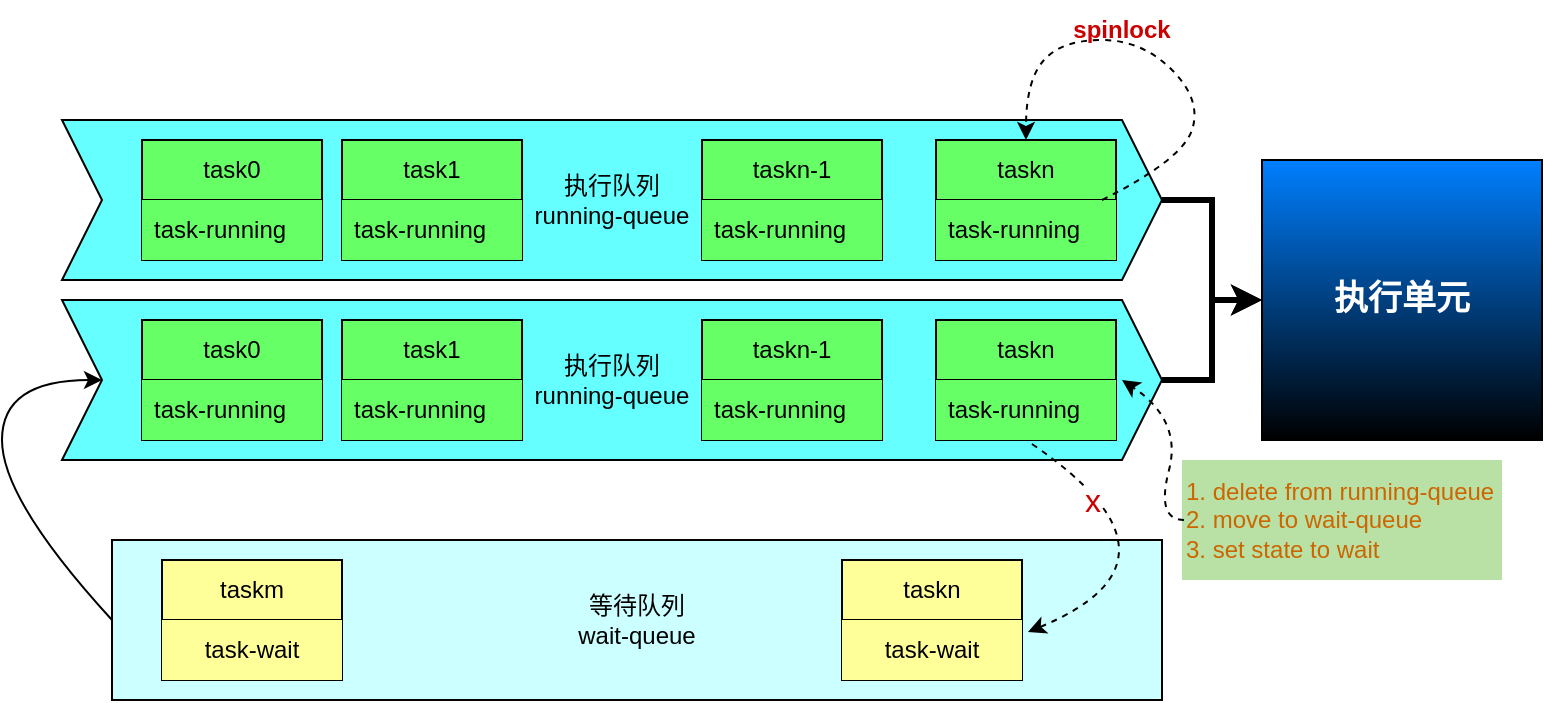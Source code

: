 <mxfile version="24.5.5" type="device">
  <diagram name="第 1 页" id="8-K03GdQAmUe2W-Szy75">
    <mxGraphModel dx="880" dy="434" grid="1" gridSize="10" guides="1" tooltips="1" connect="1" arrows="1" fold="1" page="1" pageScale="1" pageWidth="827" pageHeight="1169" math="0" shadow="0">
      <root>
        <mxCell id="0" />
        <mxCell id="1" parent="0" />
        <mxCell id="twfqBkjTWV-3-E16up6L-2" value="&lt;b&gt;&lt;font color=&quot;#ffffff&quot; style=&quot;font-size: 17px;&quot;&gt;执行单元&lt;/font&gt;&lt;/b&gt;" style="whiteSpace=wrap;html=1;aspect=fixed;gradientColor=default;fillColor=#007FFF;" vertex="1" parent="1">
          <mxGeometry x="650" y="120" width="140" height="140" as="geometry" />
        </mxCell>
        <mxCell id="twfqBkjTWV-3-E16up6L-5" value="" style="curved=1;endArrow=classic;html=1;rounded=0;exitX=0;exitY=0.5;exitDx=0;exitDy=0;" edge="1" parent="1" source="twfqBkjTWV-3-E16up6L-35">
          <mxGeometry width="50" height="50" relative="1" as="geometry">
            <mxPoint x="70" y="370" as="sourcePoint" />
            <mxPoint x="70" y="230" as="targetPoint" />
            <Array as="points">
              <mxPoint x="20" y="290" />
              <mxPoint x="20" y="230" />
            </Array>
          </mxGeometry>
        </mxCell>
        <mxCell id="twfqBkjTWV-3-E16up6L-12" style="edgeStyle=orthogonalEdgeStyle;rounded=0;orthogonalLoop=1;jettySize=auto;html=1;strokeWidth=3;" edge="1" parent="1" source="twfqBkjTWV-3-E16up6L-9" target="twfqBkjTWV-3-E16up6L-2">
          <mxGeometry relative="1" as="geometry" />
        </mxCell>
        <mxCell id="twfqBkjTWV-3-E16up6L-9" value="执行队列&lt;div&gt;running-queue&lt;/div&gt;" style="shape=step;perimeter=stepPerimeter;whiteSpace=wrap;html=1;fixedSize=1;fillColor=#66FFFF;" vertex="1" parent="1">
          <mxGeometry x="50" y="190" width="550" height="80" as="geometry" />
        </mxCell>
        <mxCell id="twfqBkjTWV-3-E16up6L-17" value="task0" style="swimlane;fontStyle=0;childLayout=stackLayout;horizontal=1;startSize=30;horizontalStack=0;resizeParent=1;resizeParentMax=0;resizeLast=0;collapsible=1;marginBottom=0;whiteSpace=wrap;html=1;fillColor=#66FF66;" vertex="1" parent="1">
          <mxGeometry x="90" y="200" width="90" height="60" as="geometry" />
        </mxCell>
        <mxCell id="twfqBkjTWV-3-E16up6L-18" value="task-running" style="text;strokeColor=none;fillColor=#66FF66;align=left;verticalAlign=middle;spacingLeft=4;spacingRight=4;overflow=hidden;points=[[0,0.5],[1,0.5]];portConstraint=eastwest;rotatable=0;whiteSpace=wrap;html=1;" vertex="1" parent="twfqBkjTWV-3-E16up6L-17">
          <mxGeometry y="30" width="90" height="30" as="geometry" />
        </mxCell>
        <mxCell id="twfqBkjTWV-3-E16up6L-19" value="taskn-1" style="swimlane;fontStyle=0;childLayout=stackLayout;horizontal=1;startSize=30;horizontalStack=0;resizeParent=1;resizeParentMax=0;resizeLast=0;collapsible=1;marginBottom=0;whiteSpace=wrap;html=1;fillColor=#66FF66;" vertex="1" parent="1">
          <mxGeometry x="370" y="200" width="90" height="60" as="geometry" />
        </mxCell>
        <mxCell id="twfqBkjTWV-3-E16up6L-20" value="task-running" style="text;strokeColor=none;fillColor=#66FF66;align=left;verticalAlign=middle;spacingLeft=4;spacingRight=4;overflow=hidden;points=[[0,0.5],[1,0.5]];portConstraint=eastwest;rotatable=0;whiteSpace=wrap;html=1;" vertex="1" parent="twfqBkjTWV-3-E16up6L-19">
          <mxGeometry y="30" width="90" height="30" as="geometry" />
        </mxCell>
        <mxCell id="twfqBkjTWV-3-E16up6L-21" value="taskn" style="swimlane;fontStyle=0;childLayout=stackLayout;horizontal=1;startSize=30;horizontalStack=0;resizeParent=1;resizeParentMax=0;resizeLast=0;collapsible=1;marginBottom=0;whiteSpace=wrap;html=1;fillColor=#66FF66;" vertex="1" parent="1">
          <mxGeometry x="487" y="200" width="90" height="60" as="geometry" />
        </mxCell>
        <mxCell id="twfqBkjTWV-3-E16up6L-22" value="task-running" style="text;strokeColor=none;fillColor=#66FF66;align=left;verticalAlign=middle;spacingLeft=4;spacingRight=4;overflow=hidden;points=[[0,0.5],[1,0.5]];portConstraint=eastwest;rotatable=0;whiteSpace=wrap;html=1;" vertex="1" parent="twfqBkjTWV-3-E16up6L-21">
          <mxGeometry y="30" width="90" height="30" as="geometry" />
        </mxCell>
        <mxCell id="twfqBkjTWV-3-E16up6L-23" value="task1" style="swimlane;fontStyle=0;childLayout=stackLayout;horizontal=1;startSize=30;horizontalStack=0;resizeParent=1;resizeParentMax=0;resizeLast=0;collapsible=1;marginBottom=0;whiteSpace=wrap;html=1;fillColor=#66FF66;" vertex="1" parent="1">
          <mxGeometry x="190" y="200" width="90" height="60" as="geometry" />
        </mxCell>
        <mxCell id="twfqBkjTWV-3-E16up6L-24" value="task-running" style="text;strokeColor=none;fillColor=#66FF66;align=left;verticalAlign=middle;spacingLeft=4;spacingRight=4;overflow=hidden;points=[[0,0.5],[1,0.5]];portConstraint=eastwest;rotatable=0;whiteSpace=wrap;html=1;" vertex="1" parent="twfqBkjTWV-3-E16up6L-23">
          <mxGeometry y="30" width="90" height="30" as="geometry" />
        </mxCell>
        <mxCell id="twfqBkjTWV-3-E16up6L-34" style="edgeStyle=orthogonalEdgeStyle;rounded=0;orthogonalLoop=1;jettySize=auto;html=1;strokeWidth=3;" edge="1" parent="1" source="twfqBkjTWV-3-E16up6L-25" target="twfqBkjTWV-3-E16up6L-2">
          <mxGeometry relative="1" as="geometry" />
        </mxCell>
        <mxCell id="twfqBkjTWV-3-E16up6L-25" value="执行队列&lt;div&gt;running-queue&lt;/div&gt;" style="shape=step;perimeter=stepPerimeter;whiteSpace=wrap;html=1;fixedSize=1;fillColor=#66FFFF;" vertex="1" parent="1">
          <mxGeometry x="50" y="100" width="550" height="80" as="geometry" />
        </mxCell>
        <mxCell id="twfqBkjTWV-3-E16up6L-26" value="task0" style="swimlane;fontStyle=0;childLayout=stackLayout;horizontal=1;startSize=30;horizontalStack=0;resizeParent=1;resizeParentMax=0;resizeLast=0;collapsible=1;marginBottom=0;whiteSpace=wrap;html=1;fillColor=#66FF66;" vertex="1" parent="1">
          <mxGeometry x="90" y="110" width="90" height="60" as="geometry" />
        </mxCell>
        <mxCell id="twfqBkjTWV-3-E16up6L-27" value="task-running" style="text;strokeColor=none;fillColor=#66FF66;align=left;verticalAlign=middle;spacingLeft=4;spacingRight=4;overflow=hidden;points=[[0,0.5],[1,0.5]];portConstraint=eastwest;rotatable=0;whiteSpace=wrap;html=1;" vertex="1" parent="twfqBkjTWV-3-E16up6L-26">
          <mxGeometry y="30" width="90" height="30" as="geometry" />
        </mxCell>
        <mxCell id="twfqBkjTWV-3-E16up6L-28" value="taskn-1" style="swimlane;fontStyle=0;childLayout=stackLayout;horizontal=1;startSize=30;horizontalStack=0;resizeParent=1;resizeParentMax=0;resizeLast=0;collapsible=1;marginBottom=0;whiteSpace=wrap;html=1;fillColor=#66FF66;" vertex="1" parent="1">
          <mxGeometry x="370" y="110" width="90" height="60" as="geometry" />
        </mxCell>
        <mxCell id="twfqBkjTWV-3-E16up6L-29" value="task-running" style="text;strokeColor=none;fillColor=#66FF66;align=left;verticalAlign=middle;spacingLeft=4;spacingRight=4;overflow=hidden;points=[[0,0.5],[1,0.5]];portConstraint=eastwest;rotatable=0;whiteSpace=wrap;html=1;" vertex="1" parent="twfqBkjTWV-3-E16up6L-28">
          <mxGeometry y="30" width="90" height="30" as="geometry" />
        </mxCell>
        <mxCell id="twfqBkjTWV-3-E16up6L-30" value="taskn" style="swimlane;fontStyle=0;childLayout=stackLayout;horizontal=1;startSize=30;horizontalStack=0;resizeParent=1;resizeParentMax=0;resizeLast=0;collapsible=1;marginBottom=0;whiteSpace=wrap;html=1;fillColor=#66FF66;" vertex="1" parent="1">
          <mxGeometry x="487" y="110" width="90" height="60" as="geometry" />
        </mxCell>
        <mxCell id="twfqBkjTWV-3-E16up6L-31" value="task-running" style="text;strokeColor=none;fillColor=#66FF66;align=left;verticalAlign=middle;spacingLeft=4;spacingRight=4;overflow=hidden;points=[[0,0.5],[1,0.5]];portConstraint=eastwest;rotatable=0;whiteSpace=wrap;html=1;" vertex="1" parent="twfqBkjTWV-3-E16up6L-30">
          <mxGeometry y="30" width="90" height="30" as="geometry" />
        </mxCell>
        <mxCell id="twfqBkjTWV-3-E16up6L-32" value="task1" style="swimlane;fontStyle=0;childLayout=stackLayout;horizontal=1;startSize=30;horizontalStack=0;resizeParent=1;resizeParentMax=0;resizeLast=0;collapsible=1;marginBottom=0;whiteSpace=wrap;html=1;fillColor=#66FF66;" vertex="1" parent="1">
          <mxGeometry x="190" y="110" width="90" height="60" as="geometry" />
        </mxCell>
        <mxCell id="twfqBkjTWV-3-E16up6L-33" value="task-running" style="text;strokeColor=none;fillColor=#66FF66;align=left;verticalAlign=middle;spacingLeft=4;spacingRight=4;overflow=hidden;points=[[0,0.5],[1,0.5]];portConstraint=eastwest;rotatable=0;whiteSpace=wrap;html=1;" vertex="1" parent="twfqBkjTWV-3-E16up6L-32">
          <mxGeometry y="30" width="90" height="30" as="geometry" />
        </mxCell>
        <mxCell id="twfqBkjTWV-3-E16up6L-35" value="等待队列&lt;div&gt;wait-queue&lt;/div&gt;" style="rounded=0;whiteSpace=wrap;html=1;fillColor=#CCFFFF;" vertex="1" parent="1">
          <mxGeometry x="75" y="310" width="525" height="80" as="geometry" />
        </mxCell>
        <mxCell id="twfqBkjTWV-3-E16up6L-36" value="taskn" style="swimlane;fontStyle=0;childLayout=stackLayout;horizontal=1;startSize=30;horizontalStack=0;resizeParent=1;resizeParentMax=0;resizeLast=0;collapsible=1;marginBottom=0;whiteSpace=wrap;html=1;fillColor=#FFFF99;" vertex="1" parent="1">
          <mxGeometry x="440" y="320" width="90" height="60" as="geometry" />
        </mxCell>
        <mxCell id="twfqBkjTWV-3-E16up6L-37" value="task-wait" style="text;strokeColor=none;fillColor=#FFFF99;align=center;verticalAlign=middle;spacingLeft=4;spacingRight=4;overflow=hidden;points=[[0,0.5],[1,0.5]];portConstraint=eastwest;rotatable=0;whiteSpace=wrap;html=1;" vertex="1" parent="twfqBkjTWV-3-E16up6L-36">
          <mxGeometry y="30" width="90" height="30" as="geometry" />
        </mxCell>
        <mxCell id="twfqBkjTWV-3-E16up6L-13" value="taskm" style="swimlane;fontStyle=0;childLayout=stackLayout;horizontal=1;startSize=30;horizontalStack=0;resizeParent=1;resizeParentMax=0;resizeLast=0;collapsible=1;marginBottom=0;whiteSpace=wrap;html=1;fillColor=#FFFF99;" vertex="1" parent="1">
          <mxGeometry x="100" y="320" width="90" height="60" as="geometry" />
        </mxCell>
        <mxCell id="twfqBkjTWV-3-E16up6L-14" value="task-wait" style="text;strokeColor=none;fillColor=#FFFF99;align=center;verticalAlign=middle;spacingLeft=4;spacingRight=4;overflow=hidden;points=[[0,0.5],[1,0.5]];portConstraint=eastwest;rotatable=0;whiteSpace=wrap;html=1;" vertex="1" parent="twfqBkjTWV-3-E16up6L-13">
          <mxGeometry y="30" width="90" height="30" as="geometry" />
        </mxCell>
        <mxCell id="twfqBkjTWV-3-E16up6L-39" value="" style="curved=1;endArrow=classic;html=1;rounded=0;exitX=0.533;exitY=1.067;exitDx=0;exitDy=0;exitPerimeter=0;entryX=1.033;entryY=0.2;entryDx=0;entryDy=0;entryPerimeter=0;dashed=1;strokeWidth=1;" edge="1" parent="1" source="twfqBkjTWV-3-E16up6L-22" target="twfqBkjTWV-3-E16up6L-37">
          <mxGeometry width="50" height="50" relative="1" as="geometry">
            <mxPoint x="630" y="320" as="sourcePoint" />
            <mxPoint x="810" y="380" as="targetPoint" />
            <Array as="points">
              <mxPoint x="620" y="320" />
            </Array>
          </mxGeometry>
        </mxCell>
        <mxCell id="twfqBkjTWV-3-E16up6L-43" value="&lt;font color=&quot;#cc0000&quot; style=&quot;font-size: 16px;&quot;&gt;x&lt;/font&gt;" style="edgeLabel;html=1;align=center;verticalAlign=middle;resizable=0;points=[];" vertex="1" connectable="0" parent="twfqBkjTWV-3-E16up6L-39">
          <mxGeometry x="-0.588" y="-6" relative="1" as="geometry">
            <mxPoint as="offset" />
          </mxGeometry>
        </mxCell>
        <mxCell id="twfqBkjTWV-3-E16up6L-41" value="" style="curved=1;endArrow=classic;html=1;rounded=0;entryX=0.5;entryY=0;entryDx=0;entryDy=0;dashed=1;" edge="1" parent="1" target="twfqBkjTWV-3-E16up6L-30">
          <mxGeometry width="50" height="50" relative="1" as="geometry">
            <mxPoint x="570" y="140" as="sourcePoint" />
            <mxPoint x="600" y="20" as="targetPoint" />
            <Array as="points">
              <mxPoint x="610" y="120" />
              <mxPoint x="620" y="90" />
              <mxPoint x="590" y="60" />
              <mxPoint x="550" y="60" />
              <mxPoint x="532" y="80" />
            </Array>
          </mxGeometry>
        </mxCell>
        <mxCell id="twfqBkjTWV-3-E16up6L-42" value="&lt;b&gt;&lt;font color=&quot;#cc0000&quot;&gt;spinlock&lt;/font&gt;&lt;/b&gt;" style="text;html=1;align=center;verticalAlign=middle;whiteSpace=wrap;rounded=0;" vertex="1" parent="1">
          <mxGeometry x="550" y="40" width="60" height="30" as="geometry" />
        </mxCell>
        <mxCell id="twfqBkjTWV-3-E16up6L-44" value="&lt;font color=&quot;#cc6600&quot;&gt;1. delete from running-queue&lt;/font&gt;&lt;div&gt;&lt;font color=&quot;#cc6600&quot;&gt;2. move to wait-queue&lt;/font&gt;&lt;/div&gt;&lt;div&gt;&lt;font color=&quot;#cc6600&quot;&gt;3. set state to wait&lt;/font&gt;&lt;/div&gt;" style="text;html=1;align=left;verticalAlign=middle;whiteSpace=wrap;rounded=0;fillColor=#B9E0A5;" vertex="1" parent="1">
          <mxGeometry x="610" y="270" width="160" height="60" as="geometry" />
        </mxCell>
        <mxCell id="twfqBkjTWV-3-E16up6L-46" value="" style="curved=1;endArrow=classic;html=1;rounded=0;dashed=1;" edge="1" parent="1">
          <mxGeometry width="50" height="50" relative="1" as="geometry">
            <mxPoint x="611" y="300" as="sourcePoint" />
            <mxPoint x="580" y="230" as="targetPoint" />
            <Array as="points">
              <mxPoint x="597" y="300" />
              <mxPoint x="610" y="250" />
            </Array>
          </mxGeometry>
        </mxCell>
      </root>
    </mxGraphModel>
  </diagram>
</mxfile>
